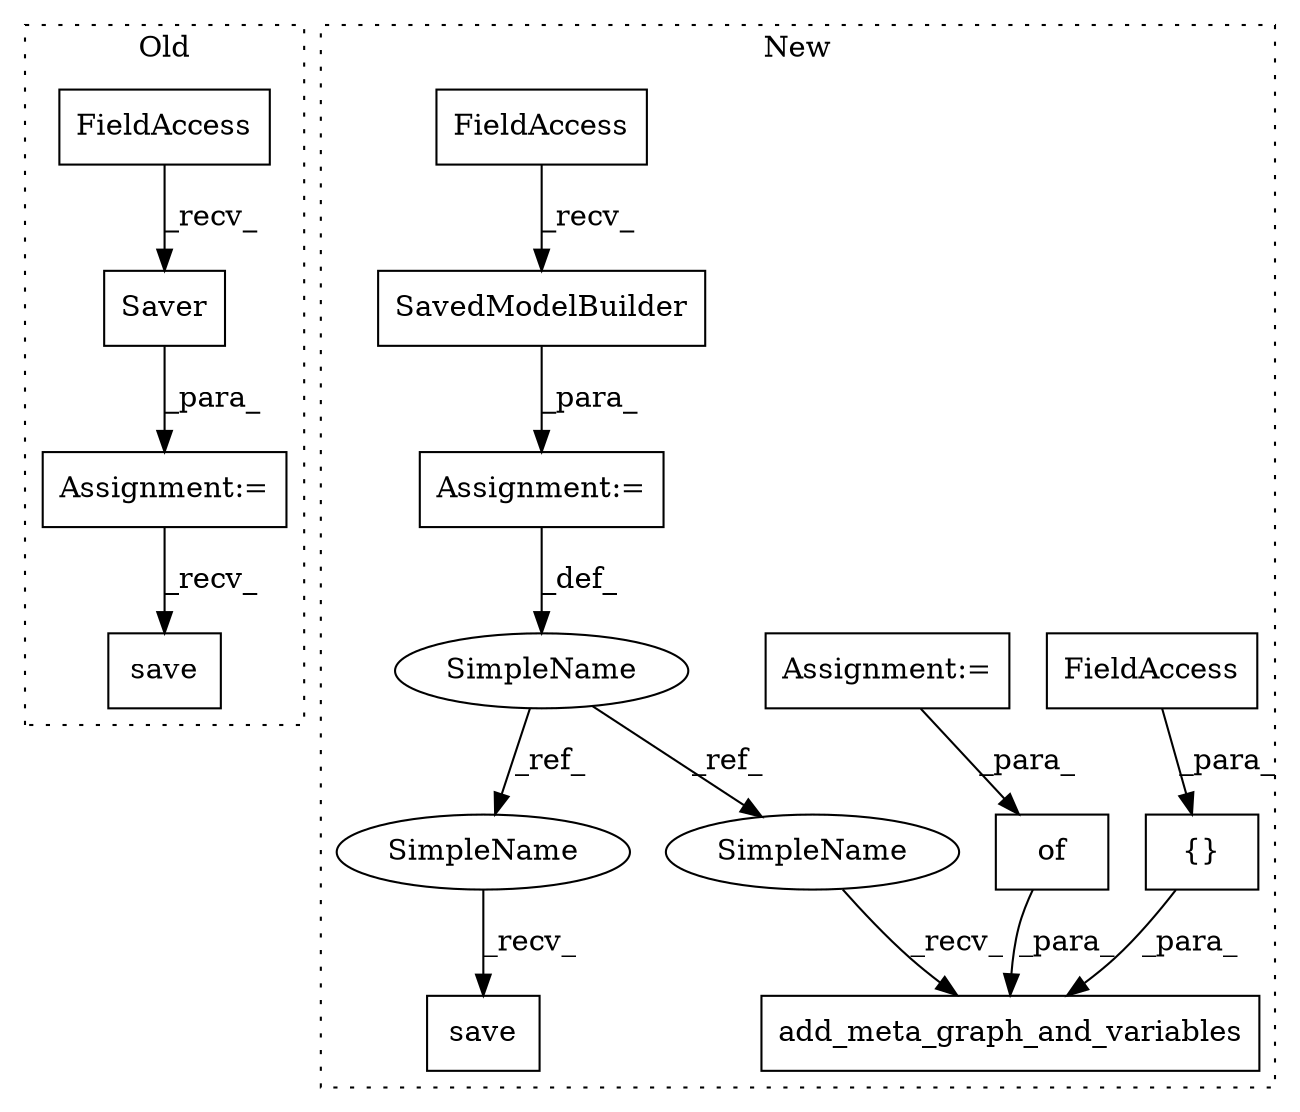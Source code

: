 digraph G {
subgraph cluster0 {
1 [label="Saver" a="32" s="10602" l="7" shape="box"];
5 [label="save" a="32" s="10694,10743" l="5,1" shape="box"];
9 [label="FieldAccess" a="22" s="10585" l="16" shape="box"];
12 [label="Assignment:=" a="7" s="10584" l="1" shape="box"];
label = "Old";
style="dotted";
}
subgraph cluster1 {
2 [label="SavedModelBuilder" a="32" s="11943,11971" l="18,1" shape="box"];
3 [label="add_meta_graph_and_variables" a="32" s="11988,12072" l="29,1" shape="box"];
4 [label="{}" a="4" s="12031,12053" l="1,1" shape="box"];
6 [label="save" a="32" s="12089" l="6" shape="box"];
7 [label="SimpleName" a="42" s="11897" l="7" shape="ellipse"];
8 [label="FieldAccess" a="22" s="12032" l="21" shape="box"];
10 [label="of" a="32" s="11812,11888" l="3,1" shape="box"];
11 [label="Assignment:=" a="7" s="11750" l="1" shape="box"];
13 [label="Assignment:=" a="7" s="11904" l="1" shape="box"];
14 [label="FieldAccess" a="22" s="11905" l="37" shape="box"];
15 [label="SimpleName" a="42" s="11980" l="7" shape="ellipse"];
16 [label="SimpleName" a="42" s="12081" l="7" shape="ellipse"];
label = "New";
style="dotted";
}
1 -> 12 [label="_para_"];
2 -> 13 [label="_para_"];
4 -> 3 [label="_para_"];
7 -> 16 [label="_ref_"];
7 -> 15 [label="_ref_"];
8 -> 4 [label="_para_"];
9 -> 1 [label="_recv_"];
10 -> 3 [label="_para_"];
11 -> 10 [label="_para_"];
12 -> 5 [label="_recv_"];
13 -> 7 [label="_def_"];
14 -> 2 [label="_recv_"];
15 -> 3 [label="_recv_"];
16 -> 6 [label="_recv_"];
}